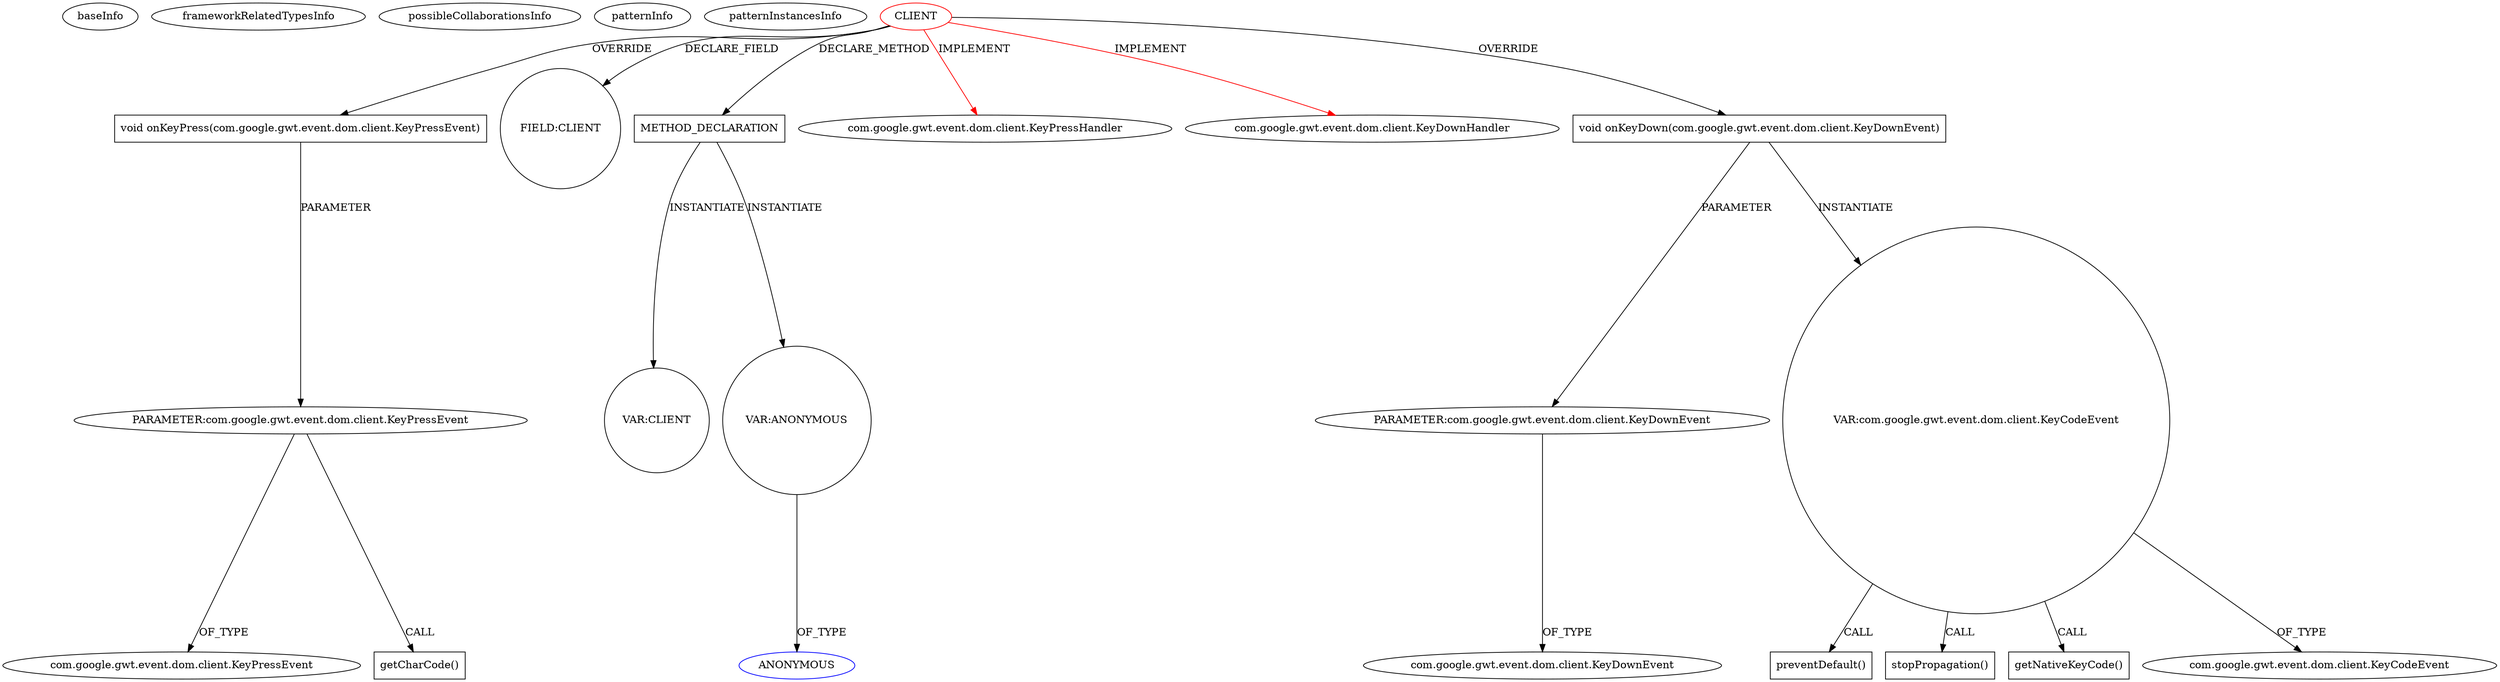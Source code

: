 digraph {
baseInfo[graphId=757,category="pattern",isAnonymous=false,possibleRelation=false]
frameworkRelatedTypesInfo[0="com.google.gwt.event.dom.client.KeyPressHandler",1="com.google.gwt.event.dom.client.KeyDownHandler"]
possibleCollaborationsInfo[]
patternInfo[frequency=2.0,patternRootClient=0]
patternInstancesInfo[0="kaladron-Webhack~/kaladron-Webhack/Webhack-master/src/net/webhack/game/client/WebhackGnomeLike.java~WebhackGnomeLike~3338",1="hmiguellima-ugat~/hmiguellima-ugat/ugat-master/src/org/ucp/gwt/widgets/MVCTable.java~MVCTable~3009"]
68[label="PARAMETER:com.google.gwt.event.dom.client.KeyPressEvent",vertexType="PARAMETER_DECLARATION",isFrameworkType=false]
69[label="com.google.gwt.event.dom.client.KeyPressEvent",vertexType="FRAMEWORK_CLASS_TYPE",isFrameworkType=false]
77[label="getCharCode()",vertexType="INSIDE_CALL",isFrameworkType=false,shape=box]
67[label="void onKeyPress(com.google.gwt.event.dom.client.KeyPressEvent)",vertexType="OVERRIDING_METHOD_DECLARATION",isFrameworkType=false,shape=box]
0[label="CLIENT",vertexType="ROOT_CLIENT_CLASS_DECLARATION",isFrameworkType=false,color=red]
38[label="FIELD:CLIENT",vertexType="FIELD_DECLARATION",isFrameworkType=false,shape=circle]
344[label="METHOD_DECLARATION",vertexType="CLIENT_METHOD_DECLARATION",isFrameworkType=false,shape=box]
357[label="VAR:CLIENT",vertexType="VARIABLE_EXPRESION",isFrameworkType=false,shape=circle]
3[label="com.google.gwt.event.dom.client.KeyPressHandler",vertexType="FRAMEWORK_INTERFACE_TYPE",isFrameworkType=false]
2[label="com.google.gwt.event.dom.client.KeyDownHandler",vertexType="FRAMEWORK_INTERFACE_TYPE",isFrameworkType=false]
350[label="VAR:ANONYMOUS",vertexType="VARIABLE_EXPRESION",isFrameworkType=false,shape=circle]
351[label="ANONYMOUS",vertexType="REFERENCE_ANONYMOUS_DECLARATION",isFrameworkType=false,color=blue]
49[label="void onKeyDown(com.google.gwt.event.dom.client.KeyDownEvent)",vertexType="OVERRIDING_METHOD_DECLARATION",isFrameworkType=false,shape=box]
50[label="PARAMETER:com.google.gwt.event.dom.client.KeyDownEvent",vertexType="PARAMETER_DECLARATION",isFrameworkType=false]
51[label="com.google.gwt.event.dom.client.KeyDownEvent",vertexType="FRAMEWORK_CLASS_TYPE",isFrameworkType=false]
52[label="VAR:com.google.gwt.event.dom.client.KeyCodeEvent",vertexType="VARIABLE_EXPRESION",isFrameworkType=false,shape=circle]
56[label="preventDefault()",vertexType="INSIDE_CALL",isFrameworkType=false,shape=box]
66[label="stopPropagation()",vertexType="INSIDE_CALL",isFrameworkType=false,shape=box]
53[label="getNativeKeyCode()",vertexType="INSIDE_CALL",isFrameworkType=false,shape=box]
54[label="com.google.gwt.event.dom.client.KeyCodeEvent",vertexType="FRAMEWORK_CLASS_TYPE",isFrameworkType=false]
0->67[label="OVERRIDE"]
0->3[label="IMPLEMENT",color=red]
344->357[label="INSTANTIATE"]
350->351[label="OF_TYPE"]
67->68[label="PARAMETER"]
68->69[label="OF_TYPE"]
49->52[label="INSTANTIATE"]
52->66[label="CALL"]
52->53[label="CALL"]
68->77[label="CALL"]
0->2[label="IMPLEMENT",color=red]
0->38[label="DECLARE_FIELD"]
0->49[label="OVERRIDE"]
0->344[label="DECLARE_METHOD"]
49->50[label="PARAMETER"]
52->54[label="OF_TYPE"]
52->56[label="CALL"]
50->51[label="OF_TYPE"]
344->350[label="INSTANTIATE"]
}

